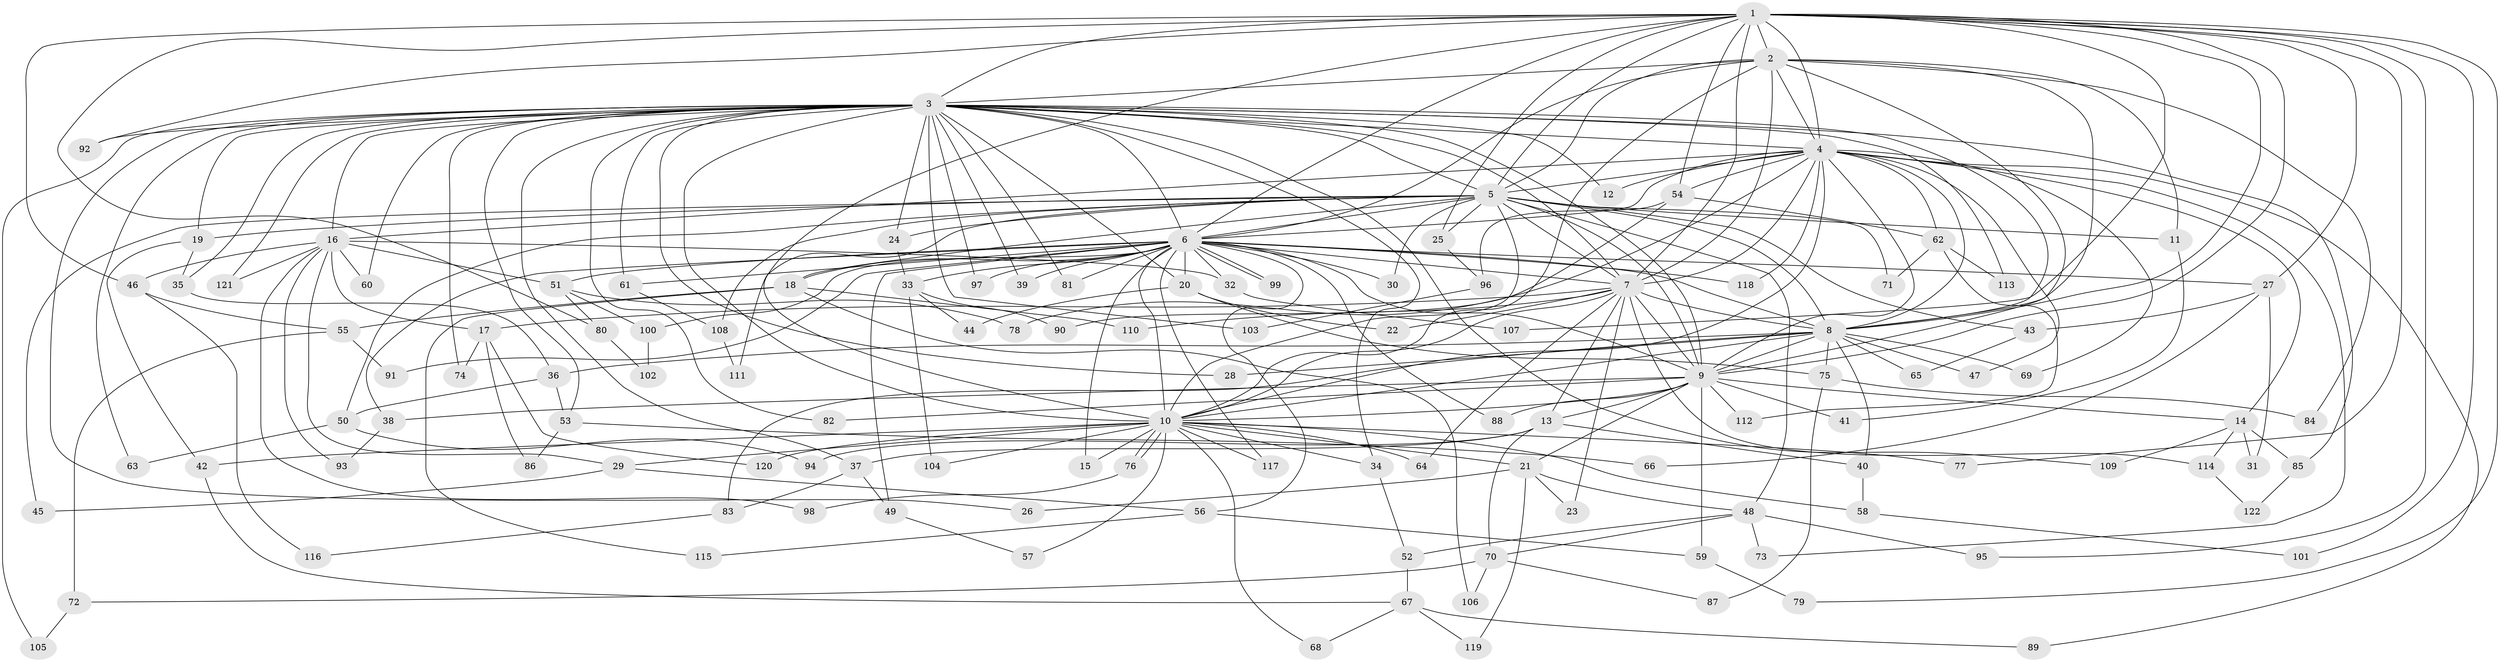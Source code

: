 // coarse degree distribution, {15: 0.011627906976744186, 18: 0.011627906976744186, 35: 0.011627906976744186, 16: 0.011627906976744186, 25: 0.011627906976744186, 23: 0.011627906976744186, 12: 0.023255813953488372, 7: 0.023255813953488372, 5: 0.046511627906976744, 2: 0.5116279069767442, 6: 0.05813953488372093, 4: 0.11627906976744186, 3: 0.12790697674418605, 8: 0.011627906976744186, 1: 0.011627906976744186}
// Generated by graph-tools (version 1.1) at 2025/49/03/04/25 22:49:46]
// undirected, 122 vertices, 269 edges
graph export_dot {
  node [color=gray90,style=filled];
  1;
  2;
  3;
  4;
  5;
  6;
  7;
  8;
  9;
  10;
  11;
  12;
  13;
  14;
  15;
  16;
  17;
  18;
  19;
  20;
  21;
  22;
  23;
  24;
  25;
  26;
  27;
  28;
  29;
  30;
  31;
  32;
  33;
  34;
  35;
  36;
  37;
  38;
  39;
  40;
  41;
  42;
  43;
  44;
  45;
  46;
  47;
  48;
  49;
  50;
  51;
  52;
  53;
  54;
  55;
  56;
  57;
  58;
  59;
  60;
  61;
  62;
  63;
  64;
  65;
  66;
  67;
  68;
  69;
  70;
  71;
  72;
  73;
  74;
  75;
  76;
  77;
  78;
  79;
  80;
  81;
  82;
  83;
  84;
  85;
  86;
  87;
  88;
  89;
  90;
  91;
  92;
  93;
  94;
  95;
  96;
  97;
  98;
  99;
  100;
  101;
  102;
  103;
  104;
  105;
  106;
  107;
  108;
  109;
  110;
  111;
  112;
  113;
  114;
  115;
  116;
  117;
  118;
  119;
  120;
  121;
  122;
  1 -- 2;
  1 -- 3;
  1 -- 4;
  1 -- 5;
  1 -- 6;
  1 -- 7;
  1 -- 8;
  1 -- 9;
  1 -- 10;
  1 -- 25;
  1 -- 27;
  1 -- 46;
  1 -- 54;
  1 -- 77;
  1 -- 79;
  1 -- 80;
  1 -- 92;
  1 -- 95;
  1 -- 101;
  1 -- 107;
  2 -- 3;
  2 -- 4;
  2 -- 5;
  2 -- 6;
  2 -- 7;
  2 -- 8;
  2 -- 9;
  2 -- 10;
  2 -- 11;
  2 -- 84;
  3 -- 4;
  3 -- 5;
  3 -- 6;
  3 -- 7;
  3 -- 8;
  3 -- 9;
  3 -- 10;
  3 -- 12;
  3 -- 16;
  3 -- 19;
  3 -- 20;
  3 -- 24;
  3 -- 26;
  3 -- 28;
  3 -- 34;
  3 -- 35;
  3 -- 37;
  3 -- 39;
  3 -- 53;
  3 -- 60;
  3 -- 61;
  3 -- 63;
  3 -- 74;
  3 -- 81;
  3 -- 82;
  3 -- 85;
  3 -- 92;
  3 -- 97;
  3 -- 103;
  3 -- 105;
  3 -- 109;
  3 -- 113;
  3 -- 121;
  4 -- 5;
  4 -- 6;
  4 -- 7;
  4 -- 8;
  4 -- 9;
  4 -- 10;
  4 -- 12;
  4 -- 14;
  4 -- 16;
  4 -- 47;
  4 -- 54;
  4 -- 62;
  4 -- 69;
  4 -- 73;
  4 -- 78;
  4 -- 89;
  4 -- 118;
  5 -- 6;
  5 -- 7;
  5 -- 8;
  5 -- 9;
  5 -- 10;
  5 -- 11;
  5 -- 18;
  5 -- 19;
  5 -- 24;
  5 -- 25;
  5 -- 30;
  5 -- 43;
  5 -- 45;
  5 -- 48;
  5 -- 50;
  5 -- 71;
  5 -- 108;
  5 -- 111;
  6 -- 7;
  6 -- 8;
  6 -- 9;
  6 -- 10;
  6 -- 15;
  6 -- 18;
  6 -- 20;
  6 -- 27;
  6 -- 30;
  6 -- 32;
  6 -- 33;
  6 -- 38;
  6 -- 39;
  6 -- 49;
  6 -- 51;
  6 -- 56;
  6 -- 61;
  6 -- 81;
  6 -- 88;
  6 -- 91;
  6 -- 97;
  6 -- 99;
  6 -- 99;
  6 -- 100;
  6 -- 117;
  6 -- 118;
  7 -- 8;
  7 -- 9;
  7 -- 10;
  7 -- 13;
  7 -- 17;
  7 -- 22;
  7 -- 23;
  7 -- 64;
  7 -- 110;
  7 -- 114;
  8 -- 9;
  8 -- 10;
  8 -- 28;
  8 -- 36;
  8 -- 40;
  8 -- 47;
  8 -- 65;
  8 -- 69;
  8 -- 75;
  8 -- 83;
  9 -- 10;
  9 -- 13;
  9 -- 14;
  9 -- 21;
  9 -- 38;
  9 -- 41;
  9 -- 59;
  9 -- 82;
  9 -- 88;
  9 -- 112;
  10 -- 15;
  10 -- 21;
  10 -- 29;
  10 -- 34;
  10 -- 42;
  10 -- 57;
  10 -- 58;
  10 -- 64;
  10 -- 68;
  10 -- 76;
  10 -- 76;
  10 -- 77;
  10 -- 104;
  10 -- 117;
  10 -- 120;
  11 -- 41;
  13 -- 37;
  13 -- 40;
  13 -- 70;
  13 -- 94;
  14 -- 31;
  14 -- 85;
  14 -- 109;
  14 -- 114;
  16 -- 17;
  16 -- 29;
  16 -- 32;
  16 -- 46;
  16 -- 51;
  16 -- 60;
  16 -- 93;
  16 -- 98;
  16 -- 121;
  17 -- 74;
  17 -- 86;
  17 -- 120;
  18 -- 55;
  18 -- 106;
  18 -- 110;
  18 -- 115;
  19 -- 35;
  19 -- 42;
  20 -- 22;
  20 -- 44;
  20 -- 75;
  21 -- 23;
  21 -- 26;
  21 -- 48;
  21 -- 119;
  24 -- 33;
  25 -- 96;
  27 -- 31;
  27 -- 43;
  27 -- 66;
  29 -- 45;
  29 -- 56;
  32 -- 107;
  33 -- 44;
  33 -- 90;
  33 -- 104;
  34 -- 52;
  35 -- 36;
  36 -- 50;
  36 -- 53;
  37 -- 49;
  37 -- 83;
  38 -- 93;
  40 -- 58;
  42 -- 67;
  43 -- 65;
  46 -- 55;
  46 -- 116;
  48 -- 52;
  48 -- 70;
  48 -- 73;
  48 -- 95;
  49 -- 57;
  50 -- 63;
  50 -- 94;
  51 -- 78;
  51 -- 80;
  51 -- 100;
  52 -- 67;
  53 -- 66;
  53 -- 86;
  54 -- 62;
  54 -- 90;
  54 -- 96;
  55 -- 72;
  55 -- 91;
  56 -- 59;
  56 -- 115;
  58 -- 101;
  59 -- 79;
  61 -- 108;
  62 -- 71;
  62 -- 112;
  62 -- 113;
  67 -- 68;
  67 -- 89;
  67 -- 119;
  70 -- 72;
  70 -- 87;
  70 -- 106;
  72 -- 105;
  75 -- 84;
  75 -- 87;
  76 -- 98;
  80 -- 102;
  83 -- 116;
  85 -- 122;
  96 -- 103;
  100 -- 102;
  108 -- 111;
  114 -- 122;
}
